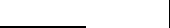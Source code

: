 size(3cm, 0.5cm, false);
pair A, B, C, D;
A=(0,0);
B=(2,0);
C=(4,0);
D=(4,2);
draw(A--B);
draw(C--D);
